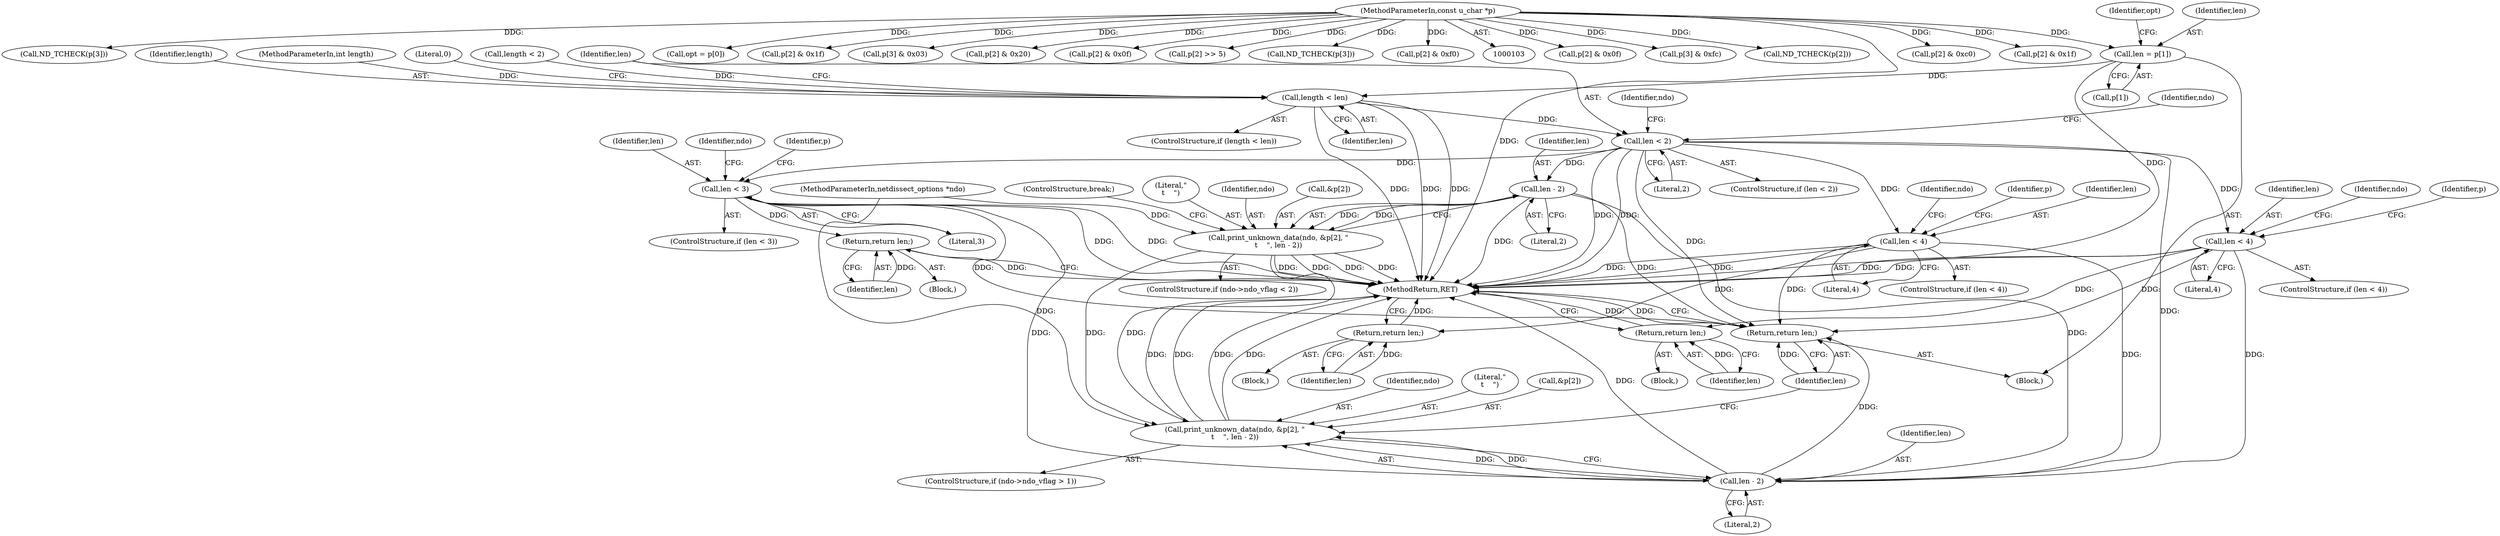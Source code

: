 digraph "0_tcpdump_7029d15f148ef24bb7c6668bc640f5470d085e5a_0@array" {
"1000120" [label="(Call,len = p[1])"];
"1000105" [label="(MethodParameterIn,const u_char *p)"];
"1000131" [label="(Call,length < len)"];
"1000137" [label="(Call,len < 2)"];
"1000174" [label="(Call,len < 3)"];
"1000182" [label="(Return,return len;)"];
"1000357" [label="(Call,len - 2)"];
"1000350" [label="(Call,print_unknown_data(ndo, &p[2], \"\n\t    \", len - 2))"];
"1000360" [label="(Return,return len;)"];
"1000207" [label="(Call,len < 4)"];
"1000215" [label="(Return,return len;)"];
"1000255" [label="(Call,len < 4)"];
"1000263" [label="(Return,return len;)"];
"1000340" [label="(Call,len - 2)"];
"1000333" [label="(Call,print_unknown_data(ndo, &p[2], \"\n\t    \", len - 2))"];
"1000285" [label="(Call,p[2] & 0x0f)"];
"1000208" [label="(Identifier,len)"];
"1000210" [label="(Block,)"];
"1000105" [label="(MethodParameterIn,const u_char *p)"];
"1000301" [label="(Call,p[3] & 0xfc)"];
"1000126" [label="(Identifier,opt)"];
"1000131" [label="(Call,length < len)"];
"1000335" [label="(Call,&p[2])"];
"1000184" [label="(Call,ND_TCHECK(p[2]))"];
"1000359" [label="(Literal,2)"];
"1000264" [label="(Identifier,len)"];
"1000107" [label="(Block,)"];
"1000361" [label="(Identifier,len)"];
"1000228" [label="(Call,p[2] & 0xc0)"];
"1000358" [label="(Identifier,len)"];
"1000343" [label="(ControlStructure,break;)"];
"1000244" [label="(Call,p[2] & 0x1f)"];
"1000213" [label="(Identifier,ndo)"];
"1000256" [label="(Identifier,len)"];
"1000138" [label="(Identifier,len)"];
"1000261" [label="(Identifier,ndo)"];
"1000267" [label="(Identifier,p)"];
"1000342" [label="(Literal,2)"];
"1000351" [label="(Identifier,ndo)"];
"1000344" [label="(ControlStructure,if (ndo->ndo_vflag > 1))"];
"1000183" [label="(Identifier,len)"];
"1000207" [label="(Call,len < 4)"];
"1000206" [label="(ControlStructure,if (len < 4))"];
"1000180" [label="(Identifier,ndo)"];
"1000265" [label="(Call,ND_TCHECK(p[3]))"];
"1000186" [label="(Identifier,p)"];
"1000255" [label="(Call,len < 4)"];
"1000106" [label="(MethodParameterIn,int length)"];
"1000120" [label="(Call,len = p[1])"];
"1000216" [label="(Identifier,len)"];
"1000125" [label="(Call,opt = p[0])"];
"1000258" [label="(Block,)"];
"1000199" [label="(Call,p[2] & 0x1f)"];
"1000360" [label="(Return,return len;)"];
"1000219" [label="(Identifier,p)"];
"1000158" [label="(Identifier,ndo)"];
"1000130" [label="(ControlStructure,if (length < len))"];
"1000176" [label="(Literal,3)"];
"1000340" [label="(Call,len - 2)"];
"1000133" [label="(Identifier,len)"];
"1000135" [label="(Literal,0)"];
"1000182" [label="(Return,return len;)"];
"1000357" [label="(Call,len - 2)"];
"1000209" [label="(Literal,4)"];
"1000327" [label="(ControlStructure,if (ndo->ndo_vflag < 2))"];
"1000122" [label="(Call,p[1])"];
"1000339" [label="(Literal,\"\n\t    \")"];
"1000307" [label="(Call,p[3] & 0x03)"];
"1000174" [label="(Call,len < 3)"];
"1000254" [label="(ControlStructure,if (len < 4))"];
"1000215" [label="(Return,return len;)"];
"1000334" [label="(Identifier,ndo)"];
"1000173" [label="(ControlStructure,if (len < 3))"];
"1000356" [label="(Literal,\"\n\t    \")"];
"1000236" [label="(Call,p[2] & 0x20)"];
"1000104" [label="(MethodParameterIn,netdissect_options *ndo)"];
"1000177" [label="(Block,)"];
"1000341" [label="(Identifier,len)"];
"1000111" [label="(Call,length < 2)"];
"1000369" [label="(MethodReturn,RET)"];
"1000263" [label="(Return,return len;)"];
"1000139" [label="(Literal,2)"];
"1000121" [label="(Identifier,len)"];
"1000294" [label="(Call,p[2] & 0x0f)"];
"1000132" [label="(Identifier,length)"];
"1000194" [label="(Call,p[2] >> 5)"];
"1000217" [label="(Call,ND_TCHECK(p[3]))"];
"1000137" [label="(Call,len < 2)"];
"1000175" [label="(Identifier,len)"];
"1000350" [label="(Call,print_unknown_data(ndo, &p[2], \"\n\t    \", len - 2))"];
"1000352" [label="(Call,&p[2])"];
"1000333" [label="(Call,print_unknown_data(ndo, &p[2], \"\n\t    \", len - 2))"];
"1000257" [label="(Literal,4)"];
"1000136" [label="(ControlStructure,if (len < 2))"];
"1000143" [label="(Identifier,ndo)"];
"1000276" [label="(Call,p[2] & 0xf0)"];
"1000120" -> "1000107"  [label="AST: "];
"1000120" -> "1000122"  [label="CFG: "];
"1000121" -> "1000120"  [label="AST: "];
"1000122" -> "1000120"  [label="AST: "];
"1000126" -> "1000120"  [label="CFG: "];
"1000120" -> "1000369"  [label="DDG: "];
"1000105" -> "1000120"  [label="DDG: "];
"1000120" -> "1000131"  [label="DDG: "];
"1000105" -> "1000103"  [label="AST: "];
"1000105" -> "1000369"  [label="DDG: "];
"1000105" -> "1000125"  [label="DDG: "];
"1000105" -> "1000184"  [label="DDG: "];
"1000105" -> "1000194"  [label="DDG: "];
"1000105" -> "1000199"  [label="DDG: "];
"1000105" -> "1000217"  [label="DDG: "];
"1000105" -> "1000228"  [label="DDG: "];
"1000105" -> "1000236"  [label="DDG: "];
"1000105" -> "1000244"  [label="DDG: "];
"1000105" -> "1000265"  [label="DDG: "];
"1000105" -> "1000276"  [label="DDG: "];
"1000105" -> "1000285"  [label="DDG: "];
"1000105" -> "1000294"  [label="DDG: "];
"1000105" -> "1000301"  [label="DDG: "];
"1000105" -> "1000307"  [label="DDG: "];
"1000131" -> "1000130"  [label="AST: "];
"1000131" -> "1000133"  [label="CFG: "];
"1000132" -> "1000131"  [label="AST: "];
"1000133" -> "1000131"  [label="AST: "];
"1000135" -> "1000131"  [label="CFG: "];
"1000138" -> "1000131"  [label="CFG: "];
"1000131" -> "1000369"  [label="DDG: "];
"1000131" -> "1000369"  [label="DDG: "];
"1000131" -> "1000369"  [label="DDG: "];
"1000111" -> "1000131"  [label="DDG: "];
"1000106" -> "1000131"  [label="DDG: "];
"1000131" -> "1000137"  [label="DDG: "];
"1000137" -> "1000136"  [label="AST: "];
"1000137" -> "1000139"  [label="CFG: "];
"1000138" -> "1000137"  [label="AST: "];
"1000139" -> "1000137"  [label="AST: "];
"1000143" -> "1000137"  [label="CFG: "];
"1000158" -> "1000137"  [label="CFG: "];
"1000137" -> "1000369"  [label="DDG: "];
"1000137" -> "1000369"  [label="DDG: "];
"1000137" -> "1000174"  [label="DDG: "];
"1000137" -> "1000207"  [label="DDG: "];
"1000137" -> "1000255"  [label="DDG: "];
"1000137" -> "1000340"  [label="DDG: "];
"1000137" -> "1000357"  [label="DDG: "];
"1000137" -> "1000360"  [label="DDG: "];
"1000174" -> "1000173"  [label="AST: "];
"1000174" -> "1000176"  [label="CFG: "];
"1000175" -> "1000174"  [label="AST: "];
"1000176" -> "1000174"  [label="AST: "];
"1000180" -> "1000174"  [label="CFG: "];
"1000186" -> "1000174"  [label="CFG: "];
"1000174" -> "1000369"  [label="DDG: "];
"1000174" -> "1000369"  [label="DDG: "];
"1000174" -> "1000182"  [label="DDG: "];
"1000174" -> "1000357"  [label="DDG: "];
"1000174" -> "1000360"  [label="DDG: "];
"1000182" -> "1000177"  [label="AST: "];
"1000182" -> "1000183"  [label="CFG: "];
"1000183" -> "1000182"  [label="AST: "];
"1000369" -> "1000182"  [label="CFG: "];
"1000182" -> "1000369"  [label="DDG: "];
"1000183" -> "1000182"  [label="DDG: "];
"1000357" -> "1000350"  [label="AST: "];
"1000357" -> "1000359"  [label="CFG: "];
"1000358" -> "1000357"  [label="AST: "];
"1000359" -> "1000357"  [label="AST: "];
"1000350" -> "1000357"  [label="CFG: "];
"1000357" -> "1000369"  [label="DDG: "];
"1000357" -> "1000350"  [label="DDG: "];
"1000357" -> "1000350"  [label="DDG: "];
"1000207" -> "1000357"  [label="DDG: "];
"1000255" -> "1000357"  [label="DDG: "];
"1000340" -> "1000357"  [label="DDG: "];
"1000357" -> "1000360"  [label="DDG: "];
"1000350" -> "1000344"  [label="AST: "];
"1000351" -> "1000350"  [label="AST: "];
"1000352" -> "1000350"  [label="AST: "];
"1000356" -> "1000350"  [label="AST: "];
"1000361" -> "1000350"  [label="CFG: "];
"1000350" -> "1000369"  [label="DDG: "];
"1000350" -> "1000369"  [label="DDG: "];
"1000350" -> "1000369"  [label="DDG: "];
"1000350" -> "1000369"  [label="DDG: "];
"1000333" -> "1000350"  [label="DDG: "];
"1000333" -> "1000350"  [label="DDG: "];
"1000104" -> "1000350"  [label="DDG: "];
"1000360" -> "1000107"  [label="AST: "];
"1000360" -> "1000361"  [label="CFG: "];
"1000361" -> "1000360"  [label="AST: "];
"1000369" -> "1000360"  [label="CFG: "];
"1000360" -> "1000369"  [label="DDG: "];
"1000361" -> "1000360"  [label="DDG: "];
"1000207" -> "1000360"  [label="DDG: "];
"1000255" -> "1000360"  [label="DDG: "];
"1000340" -> "1000360"  [label="DDG: "];
"1000207" -> "1000206"  [label="AST: "];
"1000207" -> "1000209"  [label="CFG: "];
"1000208" -> "1000207"  [label="AST: "];
"1000209" -> "1000207"  [label="AST: "];
"1000213" -> "1000207"  [label="CFG: "];
"1000219" -> "1000207"  [label="CFG: "];
"1000207" -> "1000369"  [label="DDG: "];
"1000207" -> "1000369"  [label="DDG: "];
"1000207" -> "1000215"  [label="DDG: "];
"1000215" -> "1000210"  [label="AST: "];
"1000215" -> "1000216"  [label="CFG: "];
"1000216" -> "1000215"  [label="AST: "];
"1000369" -> "1000215"  [label="CFG: "];
"1000215" -> "1000369"  [label="DDG: "];
"1000216" -> "1000215"  [label="DDG: "];
"1000255" -> "1000254"  [label="AST: "];
"1000255" -> "1000257"  [label="CFG: "];
"1000256" -> "1000255"  [label="AST: "];
"1000257" -> "1000255"  [label="AST: "];
"1000261" -> "1000255"  [label="CFG: "];
"1000267" -> "1000255"  [label="CFG: "];
"1000255" -> "1000369"  [label="DDG: "];
"1000255" -> "1000369"  [label="DDG: "];
"1000255" -> "1000263"  [label="DDG: "];
"1000263" -> "1000258"  [label="AST: "];
"1000263" -> "1000264"  [label="CFG: "];
"1000264" -> "1000263"  [label="AST: "];
"1000369" -> "1000263"  [label="CFG: "];
"1000263" -> "1000369"  [label="DDG: "];
"1000264" -> "1000263"  [label="DDG: "];
"1000340" -> "1000333"  [label="AST: "];
"1000340" -> "1000342"  [label="CFG: "];
"1000341" -> "1000340"  [label="AST: "];
"1000342" -> "1000340"  [label="AST: "];
"1000333" -> "1000340"  [label="CFG: "];
"1000340" -> "1000369"  [label="DDG: "];
"1000340" -> "1000333"  [label="DDG: "];
"1000340" -> "1000333"  [label="DDG: "];
"1000333" -> "1000327"  [label="AST: "];
"1000334" -> "1000333"  [label="AST: "];
"1000335" -> "1000333"  [label="AST: "];
"1000339" -> "1000333"  [label="AST: "];
"1000343" -> "1000333"  [label="CFG: "];
"1000333" -> "1000369"  [label="DDG: "];
"1000333" -> "1000369"  [label="DDG: "];
"1000333" -> "1000369"  [label="DDG: "];
"1000333" -> "1000369"  [label="DDG: "];
"1000104" -> "1000333"  [label="DDG: "];
}
